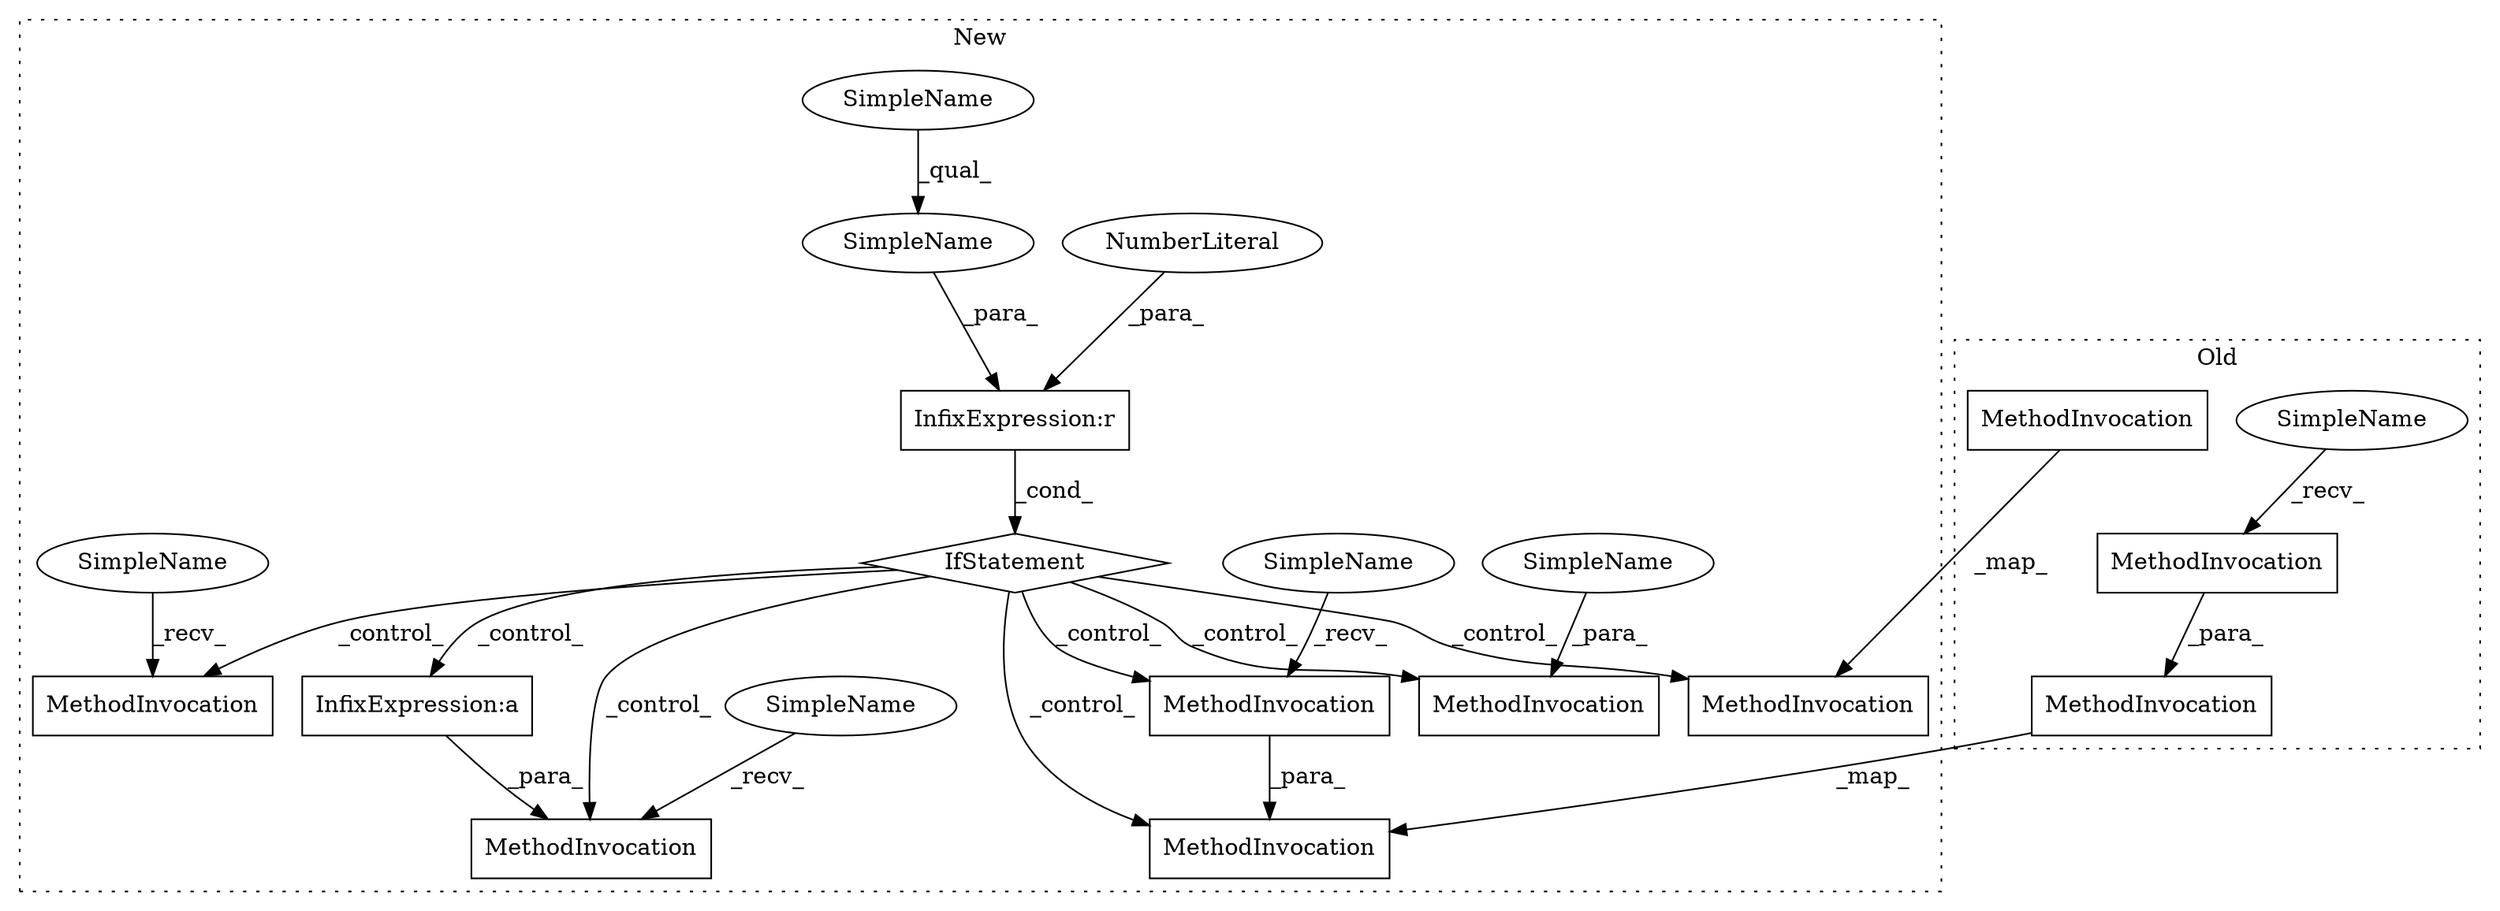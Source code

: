 digraph G {
subgraph cluster0 {
5 [label="MethodInvocation" a="32" s="10829" l="7" shape="box"];
7 [label="MethodInvocation" a="32" s="10929,10958" l="5,1" shape="box"];
9 [label="MethodInvocation" a="32" s="10584,10609" l="8,1" shape="box"];
18 [label="SimpleName" a="42" s="10822" l="6" shape="ellipse"];
label = "Old";
style="dotted";
}
subgraph cluster1 {
1 [label="IfStatement" a="25" s="13460,13479" l="4,2" shape="diamond"];
2 [label="MethodInvocation" a="32" s="14136" l="9" shape="box"];
3 [label="MethodInvocation" a="32" s="13976,14012" l="8,1" shape="box"];
4 [label="MethodInvocation" a="32" s="13812" l="9" shape="box"];
6 [label="MethodInvocation" a="32" s="13803,13888" l="5,1" shape="box"];
8 [label="MethodInvocation" a="32" s="13581,13666" l="5,1" shape="box"];
10 [label="MethodInvocation" a="32" s="14050,14069" l="13,17" shape="box"];
11 [label="NumberLiteral" a="34" s="13478" l="1" shape="ellipse"];
12 [label="SimpleName" a="42" s="14063" l="6" shape="ellipse"];
13 [label="SimpleName" a="42" s="13464" l="4" shape="ellipse"];
14 [label="SimpleName" a="42" s="13574" l="6" shape="ellipse"];
15 [label="SimpleName" a="42" s="13808" l="3" shape="ellipse"];
16 [label="SimpleName" a="42" s="14132" l="3" shape="ellipse"];
17 [label="SimpleName" a="42" s="13464" l="10" shape="ellipse"];
19 [label="InfixExpression:a" a="27" s="13643" l="1" shape="box"];
20 [label="InfixExpression:r" a="27" s="13474" l="4" shape="box"];
label = "New";
style="dotted";
}
1 -> 3 [label="_control_"];
1 -> 19 [label="_control_"];
1 -> 8 [label="_control_"];
1 -> 2 [label="_control_"];
1 -> 10 [label="_control_"];
1 -> 4 [label="_control_"];
1 -> 6 [label="_control_"];
4 -> 6 [label="_para_"];
5 -> 7 [label="_para_"];
7 -> 6 [label="_map_"];
9 -> 3 [label="_map_"];
11 -> 20 [label="_para_"];
12 -> 10 [label="_para_"];
13 -> 17 [label="_qual_"];
14 -> 8 [label="_recv_"];
15 -> 4 [label="_recv_"];
16 -> 2 [label="_recv_"];
17 -> 20 [label="_para_"];
18 -> 5 [label="_recv_"];
19 -> 8 [label="_para_"];
20 -> 1 [label="_cond_"];
}